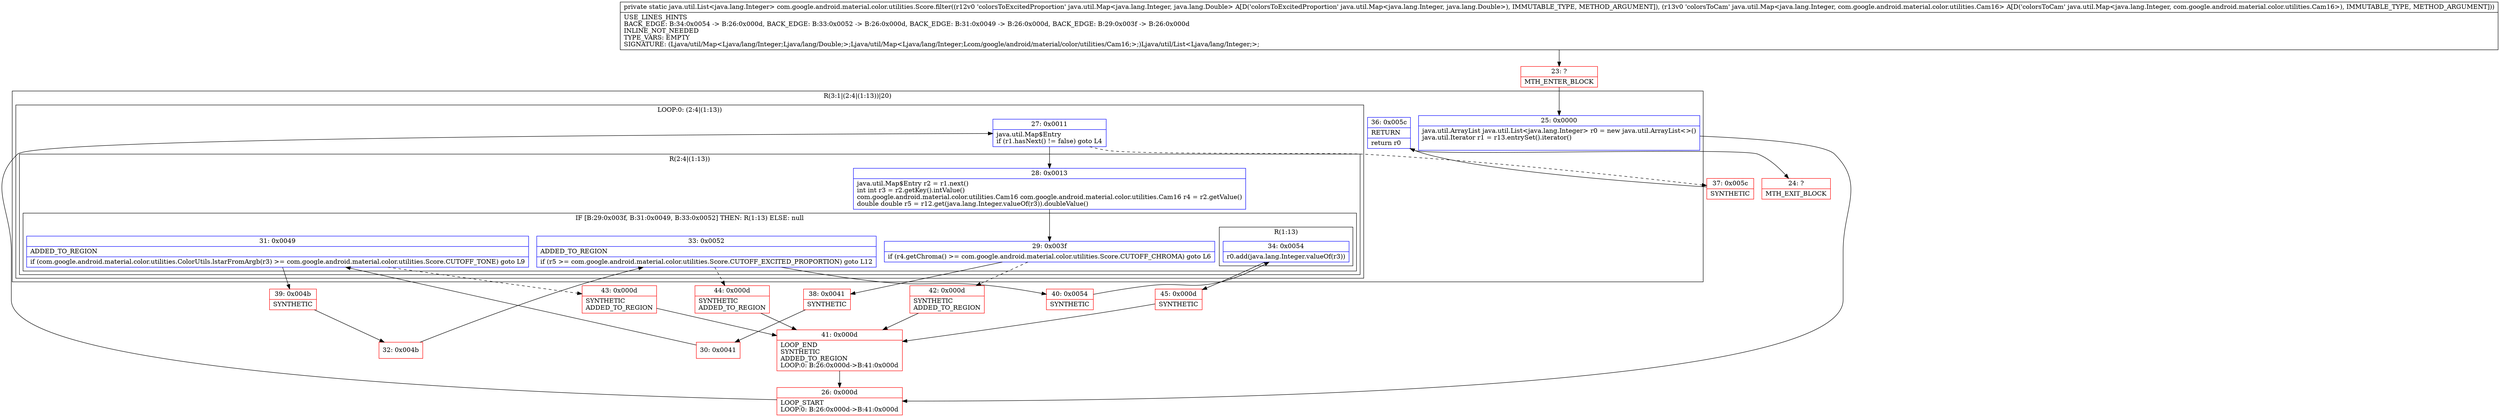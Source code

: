 digraph "CFG forcom.google.android.material.color.utilities.Score.filter(Ljava\/util\/Map;Ljava\/util\/Map;)Ljava\/util\/List;" {
subgraph cluster_Region_997693239 {
label = "R(3:1|(2:4|(1:13))|20)";
node [shape=record,color=blue];
Node_25 [shape=record,label="{25\:\ 0x0000|java.util.ArrayList java.util.List\<java.lang.Integer\> r0 = new java.util.ArrayList\<\>()\ljava.util.Iterator r1 = r13.entrySet().iterator()\l\l}"];
subgraph cluster_LoopRegion_1358329037 {
label = "LOOP:0: (2:4|(1:13))";
node [shape=record,color=blue];
Node_27 [shape=record,label="{27\:\ 0x0011|java.util.Map$Entry \lif (r1.hasNext() != false) goto L4\l}"];
subgraph cluster_Region_1141504756 {
label = "R(2:4|(1:13))";
node [shape=record,color=blue];
Node_28 [shape=record,label="{28\:\ 0x0013|java.util.Map$Entry r2 = r1.next()\lint int r3 = r2.getKey().intValue()\lcom.google.android.material.color.utilities.Cam16 com.google.android.material.color.utilities.Cam16 r4 = r2.getValue()\ldouble double r5 = r12.get(java.lang.Integer.valueOf(r3)).doubleValue()\l}"];
subgraph cluster_IfRegion_2090052860 {
label = "IF [B:29:0x003f, B:31:0x0049, B:33:0x0052] THEN: R(1:13) ELSE: null";
node [shape=record,color=blue];
Node_29 [shape=record,label="{29\:\ 0x003f|if (r4.getChroma() \>= com.google.android.material.color.utilities.Score.CUTOFF_CHROMA) goto L6\l}"];
Node_31 [shape=record,label="{31\:\ 0x0049|ADDED_TO_REGION\l|if (com.google.android.material.color.utilities.ColorUtils.lstarFromArgb(r3) \>= com.google.android.material.color.utilities.Score.CUTOFF_TONE) goto L9\l}"];
Node_33 [shape=record,label="{33\:\ 0x0052|ADDED_TO_REGION\l|if (r5 \>= com.google.android.material.color.utilities.Score.CUTOFF_EXCITED_PROPORTION) goto L12\l}"];
subgraph cluster_Region_791196994 {
label = "R(1:13)";
node [shape=record,color=blue];
Node_34 [shape=record,label="{34\:\ 0x0054|r0.add(java.lang.Integer.valueOf(r3))\l}"];
}
}
}
}
Node_36 [shape=record,label="{36\:\ 0x005c|RETURN\l|return r0\l}"];
}
Node_23 [shape=record,color=red,label="{23\:\ ?|MTH_ENTER_BLOCK\l}"];
Node_26 [shape=record,color=red,label="{26\:\ 0x000d|LOOP_START\lLOOP:0: B:26:0x000d\-\>B:41:0x000d\l}"];
Node_38 [shape=record,color=red,label="{38\:\ 0x0041|SYNTHETIC\l}"];
Node_30 [shape=record,color=red,label="{30\:\ 0x0041}"];
Node_39 [shape=record,color=red,label="{39\:\ 0x004b|SYNTHETIC\l}"];
Node_32 [shape=record,color=red,label="{32\:\ 0x004b}"];
Node_40 [shape=record,color=red,label="{40\:\ 0x0054|SYNTHETIC\l}"];
Node_45 [shape=record,color=red,label="{45\:\ 0x000d|SYNTHETIC\l}"];
Node_41 [shape=record,color=red,label="{41\:\ 0x000d|LOOP_END\lSYNTHETIC\lADDED_TO_REGION\lLOOP:0: B:26:0x000d\-\>B:41:0x000d\l}"];
Node_44 [shape=record,color=red,label="{44\:\ 0x000d|SYNTHETIC\lADDED_TO_REGION\l}"];
Node_43 [shape=record,color=red,label="{43\:\ 0x000d|SYNTHETIC\lADDED_TO_REGION\l}"];
Node_42 [shape=record,color=red,label="{42\:\ 0x000d|SYNTHETIC\lADDED_TO_REGION\l}"];
Node_37 [shape=record,color=red,label="{37\:\ 0x005c|SYNTHETIC\l}"];
Node_24 [shape=record,color=red,label="{24\:\ ?|MTH_EXIT_BLOCK\l}"];
MethodNode[shape=record,label="{private static java.util.List\<java.lang.Integer\> com.google.android.material.color.utilities.Score.filter((r12v0 'colorsToExcitedProportion' java.util.Map\<java.lang.Integer, java.lang.Double\> A[D('colorsToExcitedProportion' java.util.Map\<java.lang.Integer, java.lang.Double\>), IMMUTABLE_TYPE, METHOD_ARGUMENT]), (r13v0 'colorsToCam' java.util.Map\<java.lang.Integer, com.google.android.material.color.utilities.Cam16\> A[D('colorsToCam' java.util.Map\<java.lang.Integer, com.google.android.material.color.utilities.Cam16\>), IMMUTABLE_TYPE, METHOD_ARGUMENT]))  | USE_LINES_HINTS\lBACK_EDGE: B:34:0x0054 \-\> B:26:0x000d, BACK_EDGE: B:33:0x0052 \-\> B:26:0x000d, BACK_EDGE: B:31:0x0049 \-\> B:26:0x000d, BACK_EDGE: B:29:0x003f \-\> B:26:0x000d\lINLINE_NOT_NEEDED\lTYPE_VARS: EMPTY\lSIGNATURE: (Ljava\/util\/Map\<Ljava\/lang\/Integer;Ljava\/lang\/Double;\>;Ljava\/util\/Map\<Ljava\/lang\/Integer;Lcom\/google\/android\/material\/color\/utilities\/Cam16;\>;)Ljava\/util\/List\<Ljava\/lang\/Integer;\>;\l}"];
MethodNode -> Node_23;Node_25 -> Node_26;
Node_27 -> Node_28;
Node_27 -> Node_37[style=dashed];
Node_28 -> Node_29;
Node_29 -> Node_38;
Node_29 -> Node_42[style=dashed];
Node_31 -> Node_39;
Node_31 -> Node_43[style=dashed];
Node_33 -> Node_40;
Node_33 -> Node_44[style=dashed];
Node_34 -> Node_45;
Node_36 -> Node_24;
Node_23 -> Node_25;
Node_26 -> Node_27;
Node_38 -> Node_30;
Node_30 -> Node_31;
Node_39 -> Node_32;
Node_32 -> Node_33;
Node_40 -> Node_34;
Node_45 -> Node_41;
Node_41 -> Node_26;
Node_44 -> Node_41;
Node_43 -> Node_41;
Node_42 -> Node_41;
Node_37 -> Node_36;
}

